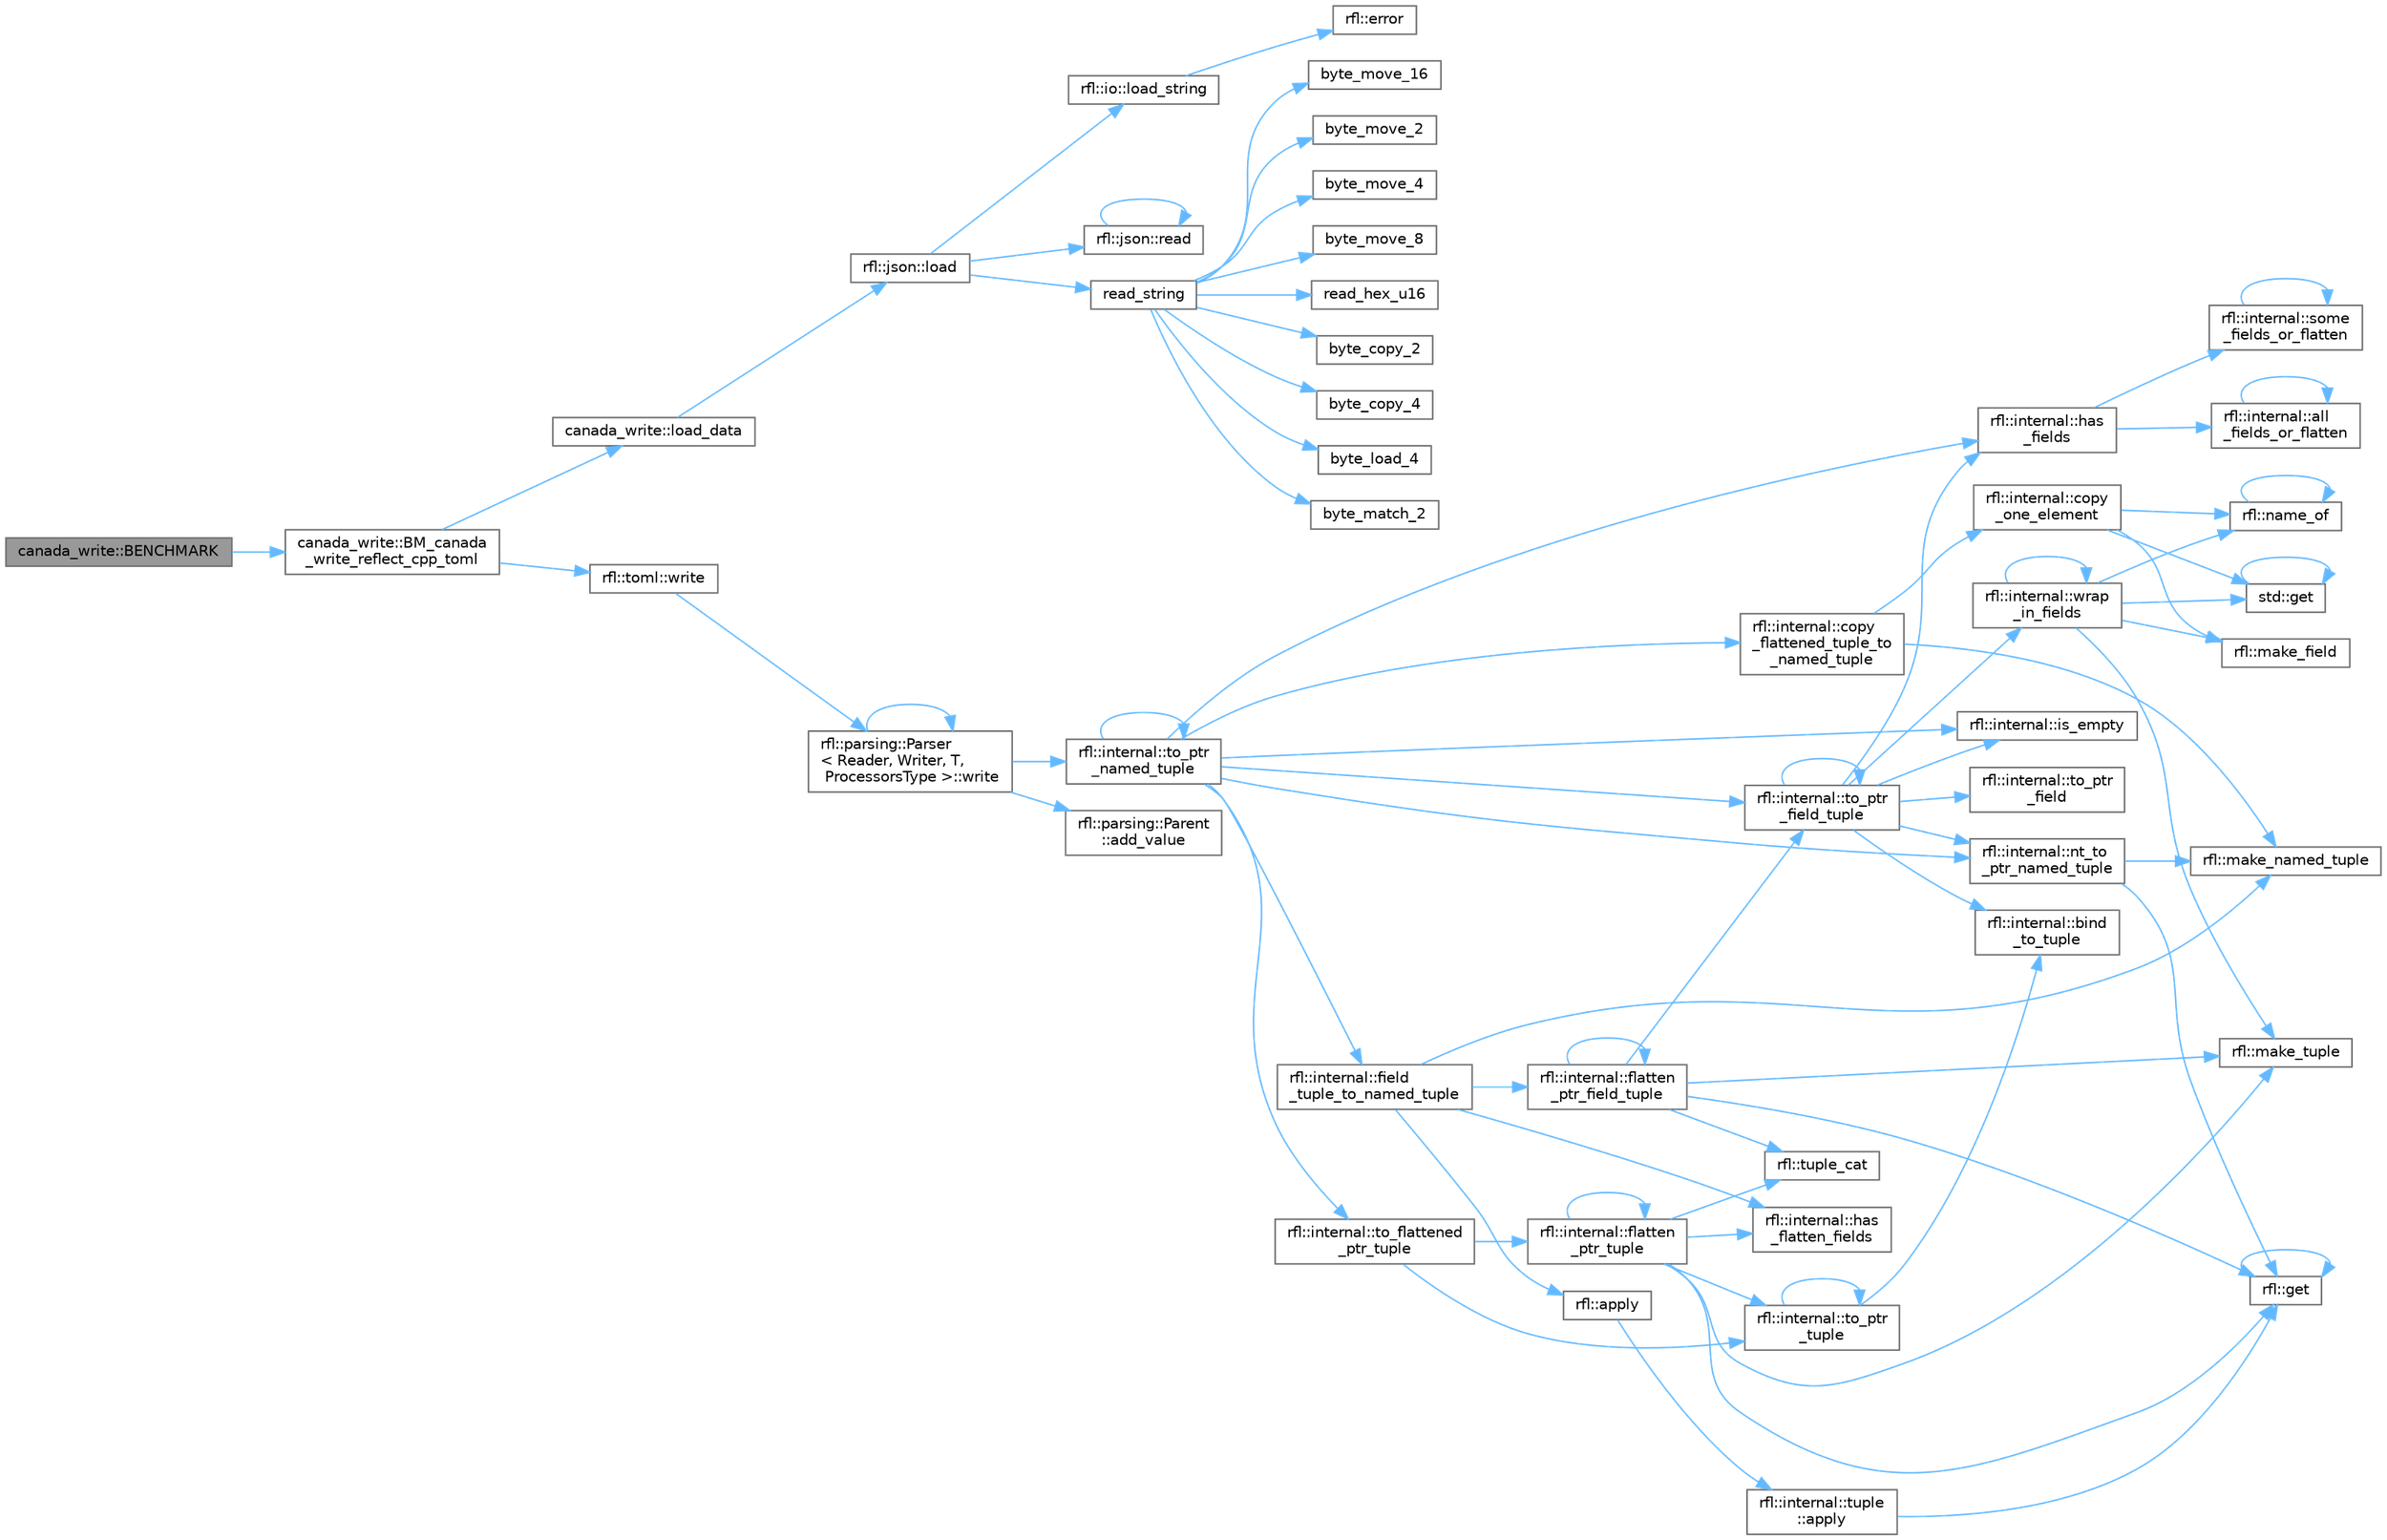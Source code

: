 digraph "canada_write::BENCHMARK"
{
 // LATEX_PDF_SIZE
  bgcolor="transparent";
  edge [fontname=Helvetica,fontsize=10,labelfontname=Helvetica,labelfontsize=10];
  node [fontname=Helvetica,fontsize=10,shape=box,height=0.2,width=0.4];
  rankdir="LR";
  Node1 [id="Node000001",label="canada_write::BENCHMARK",height=0.2,width=0.4,color="gray40", fillcolor="grey60", style="filled", fontcolor="black",tooltip=" "];
  Node1 -> Node2 [id="edge78_Node000001_Node000002",color="steelblue1",style="solid",tooltip=" "];
  Node2 [id="Node000002",label="canada_write::BM_canada\l_write_reflect_cpp_toml",height=0.2,width=0.4,color="grey40", fillcolor="white", style="filled",URL="$namespacecanada__write.html#a1492702a09ced155cbbd17fb9463339a",tooltip=" "];
  Node2 -> Node3 [id="edge79_Node000002_Node000003",color="steelblue1",style="solid",tooltip=" "];
  Node3 [id="Node000003",label="canada_write::load_data",height=0.2,width=0.4,color="grey40", fillcolor="white", style="filled",URL="$namespacecanada__write.html#a77ee77f85d1f753898b945d50691b573",tooltip=" "];
  Node3 -> Node4 [id="edge80_Node000003_Node000004",color="steelblue1",style="solid",tooltip=" "];
  Node4 [id="Node000004",label="rfl::json::load",height=0.2,width=0.4,color="grey40", fillcolor="white", style="filled",URL="$namespacerfl_1_1json.html#ad44cd984a06c20921fc621d115e17cab",tooltip=" "];
  Node4 -> Node5 [id="edge81_Node000004_Node000005",color="steelblue1",style="solid",tooltip=" "];
  Node5 [id="Node000005",label="rfl::io::load_string",height=0.2,width=0.4,color="grey40", fillcolor="white", style="filled",URL="$namespacerfl_1_1io.html#abef8f6773d8fd7258ba35772521c371a",tooltip=" "];
  Node5 -> Node6 [id="edge82_Node000005_Node000006",color="steelblue1",style="solid",tooltip=" "];
  Node6 [id="Node000006",label="rfl::error",height=0.2,width=0.4,color="grey40", fillcolor="white", style="filled",URL="$namespacerfl.html#a6625864c6c297dfdc3d3c3ee3181dd8c",tooltip="Shorthand for unexpected error."];
  Node4 -> Node7 [id="edge83_Node000004_Node000007",color="steelblue1",style="solid",tooltip=" "];
  Node7 [id="Node000007",label="rfl::json::read",height=0.2,width=0.4,color="grey40", fillcolor="white", style="filled",URL="$namespacerfl_1_1json.html#a905573518eca04a9c269d1bb32de7dd1",tooltip="Parses an object from a JSON var."];
  Node7 -> Node7 [id="edge84_Node000007_Node000007",color="steelblue1",style="solid",tooltip=" "];
  Node4 -> Node8 [id="edge85_Node000004_Node000008",color="steelblue1",style="solid",tooltip=" "];
  Node8 [id="Node000008",label="read_string",height=0.2,width=0.4,color="grey40", fillcolor="white", style="filled",URL="$yyjson_8c.html#a804945ea7ab88a55f6c71afe2ef28508",tooltip=" "];
  Node8 -> Node9 [id="edge86_Node000008_Node000009",color="steelblue1",style="solid",tooltip=" "];
  Node9 [id="Node000009",label="byte_copy_2",height=0.2,width=0.4,color="grey40", fillcolor="white", style="filled",URL="$yyjson_8c.html#ac6a11726824f52b6413a67488f5a3152",tooltip=" "];
  Node8 -> Node10 [id="edge87_Node000008_Node000010",color="steelblue1",style="solid",tooltip=" "];
  Node10 [id="Node000010",label="byte_copy_4",height=0.2,width=0.4,color="grey40", fillcolor="white", style="filled",URL="$yyjson_8c.html#a98219967baeab34ab615b4ccda0df146",tooltip=" "];
  Node8 -> Node11 [id="edge88_Node000008_Node000011",color="steelblue1",style="solid",tooltip=" "];
  Node11 [id="Node000011",label="byte_load_4",height=0.2,width=0.4,color="grey40", fillcolor="white", style="filled",URL="$yyjson_8c.html#a87c460a03bebacd0dcdad97440488c2b",tooltip=" "];
  Node8 -> Node12 [id="edge89_Node000008_Node000012",color="steelblue1",style="solid",tooltip=" "];
  Node12 [id="Node000012",label="byte_match_2",height=0.2,width=0.4,color="grey40", fillcolor="white", style="filled",URL="$yyjson_8c.html#a3a0b543ccc96758e3d9632773ab82632",tooltip=" "];
  Node8 -> Node13 [id="edge90_Node000008_Node000013",color="steelblue1",style="solid",tooltip=" "];
  Node13 [id="Node000013",label="byte_move_16",height=0.2,width=0.4,color="grey40", fillcolor="white", style="filled",URL="$yyjson_8c.html#a133d71145abef5ab727e5d3bc7d7d3cc",tooltip=" "];
  Node8 -> Node14 [id="edge91_Node000008_Node000014",color="steelblue1",style="solid",tooltip=" "];
  Node14 [id="Node000014",label="byte_move_2",height=0.2,width=0.4,color="grey40", fillcolor="white", style="filled",URL="$yyjson_8c.html#a937b93922fffb9ba4853a8c20954aa5b",tooltip=" "];
  Node8 -> Node15 [id="edge92_Node000008_Node000015",color="steelblue1",style="solid",tooltip=" "];
  Node15 [id="Node000015",label="byte_move_4",height=0.2,width=0.4,color="grey40", fillcolor="white", style="filled",URL="$yyjson_8c.html#aa5ca17990694a6718874be6817b38ed4",tooltip=" "];
  Node8 -> Node16 [id="edge93_Node000008_Node000016",color="steelblue1",style="solid",tooltip=" "];
  Node16 [id="Node000016",label="byte_move_8",height=0.2,width=0.4,color="grey40", fillcolor="white", style="filled",URL="$yyjson_8c.html#a358fd32f651a73a41814fb2229dae049",tooltip=" "];
  Node8 -> Node17 [id="edge94_Node000008_Node000017",color="steelblue1",style="solid",tooltip=" "];
  Node17 [id="Node000017",label="read_hex_u16",height=0.2,width=0.4,color="grey40", fillcolor="white", style="filled",URL="$yyjson_8c.html#add45e53bf46ccf2467cc535d9bd89717",tooltip=" "];
  Node2 -> Node18 [id="edge95_Node000002_Node000018",color="steelblue1",style="solid",tooltip=" "];
  Node18 [id="Node000018",label="rfl::toml::write",height=0.2,width=0.4,color="grey40", fillcolor="white", style="filled",URL="$namespacerfl_1_1toml.html#ac8fb8467129862f01e1312fef7176e0c",tooltip="Returns a TOML string."];
  Node18 -> Node19 [id="edge96_Node000018_Node000019",color="steelblue1",style="solid",tooltip=" "];
  Node19 [id="Node000019",label="rfl::parsing::Parser\l\< Reader, Writer, T,\l ProcessorsType \>::write",height=0.2,width=0.4,color="grey40", fillcolor="white", style="filled",URL="$structrfl_1_1parsing_1_1_parser.html#a16aeefd727355e095bfd19d6c69d3238",tooltip=" "];
  Node19 -> Node20 [id="edge97_Node000019_Node000020",color="steelblue1",style="solid",tooltip=" "];
  Node20 [id="Node000020",label="rfl::parsing::Parent\l::add_value",height=0.2,width=0.4,color="grey40", fillcolor="white", style="filled",URL="$structrfl_1_1parsing_1_1_parent.html#a8f7ebd2389ae6ec315a0e37bd66de63f",tooltip=" "];
  Node19 -> Node21 [id="edge98_Node000019_Node000021",color="steelblue1",style="solid",tooltip=" "];
  Node21 [id="Node000021",label="rfl::internal::to_ptr\l_named_tuple",height=0.2,width=0.4,color="grey40", fillcolor="white", style="filled",URL="$namespacerfl_1_1internal.html#a19594a7d66a271a8f893f2170217e299",tooltip=" "];
  Node21 -> Node22 [id="edge99_Node000021_Node000022",color="steelblue1",style="solid",tooltip=" "];
  Node22 [id="Node000022",label="rfl::internal::copy\l_flattened_tuple_to\l_named_tuple",height=0.2,width=0.4,color="grey40", fillcolor="white", style="filled",URL="$namespacerfl_1_1internal.html#aa4d84e91c691523bdf3dbf8832cba64c",tooltip=" "];
  Node22 -> Node23 [id="edge100_Node000022_Node000023",color="steelblue1",style="solid",tooltip=" "];
  Node23 [id="Node000023",label="rfl::internal::copy\l_one_element",height=0.2,width=0.4,color="grey40", fillcolor="white", style="filled",URL="$namespacerfl_1_1internal.html#a8a566443d85dd9fc0f2e6e4ae131ed55",tooltip=" "];
  Node23 -> Node24 [id="edge101_Node000023_Node000024",color="steelblue1",style="solid",tooltip=" "];
  Node24 [id="Node000024",label="std::get",height=0.2,width=0.4,color="grey40", fillcolor="white", style="filled",URL="$namespacestd.html#aae41d8280b7ccc3f0e0a0be2dab21c8f",tooltip="Gets an element by index."];
  Node24 -> Node24 [id="edge102_Node000024_Node000024",color="steelblue1",style="solid",tooltip=" "];
  Node23 -> Node25 [id="edge103_Node000023_Node000025",color="steelblue1",style="solid",tooltip=" "];
  Node25 [id="Node000025",label="rfl::make_field",height=0.2,width=0.4,color="grey40", fillcolor="white", style="filled",URL="$namespacerfl.html#afb5f68a22d5b6a42a5b4477c35559ce9",tooltip=" "];
  Node23 -> Node26 [id="edge104_Node000023_Node000026",color="steelblue1",style="solid",tooltip=" "];
  Node26 [id="Node000026",label="rfl::name_of",height=0.2,width=0.4,color="grey40", fillcolor="white", style="filled",URL="$namespacerfl.html#a90efd0c5575582354c25333fa30a8013",tooltip="Helper function to retrieve a name at compile time."];
  Node26 -> Node26 [id="edge105_Node000026_Node000026",color="steelblue1",style="solid",tooltip=" "];
  Node22 -> Node27 [id="edge106_Node000022_Node000027",color="steelblue1",style="solid",tooltip=" "];
  Node27 [id="Node000027",label="rfl::make_named_tuple",height=0.2,width=0.4,color="grey40", fillcolor="white", style="filled",URL="$namespacerfl.html#a19523aa875e6c36af474a97f28ed4002",tooltip="Explicit overload for creating empty named tuples."];
  Node21 -> Node28 [id="edge107_Node000021_Node000028",color="steelblue1",style="solid",tooltip=" "];
  Node28 [id="Node000028",label="rfl::internal::field\l_tuple_to_named_tuple",height=0.2,width=0.4,color="grey40", fillcolor="white", style="filled",URL="$namespacerfl_1_1internal.html#a923e1c7faefca7c7af6ec3d7aecccba0",tooltip=" "];
  Node28 -> Node29 [id="edge108_Node000028_Node000029",color="steelblue1",style="solid",tooltip=" "];
  Node29 [id="Node000029",label="rfl::apply",height=0.2,width=0.4,color="grey40", fillcolor="white", style="filled",URL="$namespacerfl.html#aaa94742afd7fde0d6d6cc59ae6d92989",tooltip=" "];
  Node29 -> Node30 [id="edge109_Node000029_Node000030",color="steelblue1",style="solid",tooltip=" "];
  Node30 [id="Node000030",label="rfl::internal::tuple\l::apply",height=0.2,width=0.4,color="grey40", fillcolor="white", style="filled",URL="$namespacerfl_1_1internal_1_1tuple.html#a5fe21ddba2943f200bc6c6e4d8d34e54",tooltip=" "];
  Node30 -> Node31 [id="edge110_Node000030_Node000031",color="steelblue1",style="solid",tooltip=" "];
  Node31 [id="Node000031",label="rfl::get",height=0.2,width=0.4,color="grey40", fillcolor="white", style="filled",URL="$namespacerfl.html#ac379420409251e5a3c0bea4a701daf0a",tooltip="Gets a field by index."];
  Node31 -> Node31 [id="edge111_Node000031_Node000031",color="steelblue1",style="solid",tooltip=" "];
  Node28 -> Node32 [id="edge112_Node000028_Node000032",color="steelblue1",style="solid",tooltip=" "];
  Node32 [id="Node000032",label="rfl::internal::flatten\l_ptr_field_tuple",height=0.2,width=0.4,color="grey40", fillcolor="white", style="filled",URL="$namespacerfl_1_1internal.html#ae729ffba37ab19a6426f80c6ef26e2d6",tooltip=" "];
  Node32 -> Node32 [id="edge113_Node000032_Node000032",color="steelblue1",style="solid",tooltip=" "];
  Node32 -> Node31 [id="edge114_Node000032_Node000031",color="steelblue1",style="solid",tooltip=" "];
  Node32 -> Node33 [id="edge115_Node000032_Node000033",color="steelblue1",style="solid",tooltip=" "];
  Node33 [id="Node000033",label="rfl::make_tuple",height=0.2,width=0.4,color="grey40", fillcolor="white", style="filled",URL="$namespacerfl.html#ac71a9ec8b4d8fd347719083ec38c00f9",tooltip=" "];
  Node32 -> Node34 [id="edge116_Node000032_Node000034",color="steelblue1",style="solid",tooltip=" "];
  Node34 [id="Node000034",label="rfl::internal::to_ptr\l_field_tuple",height=0.2,width=0.4,color="grey40", fillcolor="white", style="filled",URL="$namespacerfl_1_1internal.html#a4c5ce682ef0d85a0edc5fc36074815d2",tooltip=" "];
  Node34 -> Node35 [id="edge117_Node000034_Node000035",color="steelblue1",style="solid",tooltip=" "];
  Node35 [id="Node000035",label="rfl::internal::bind\l_to_tuple",height=0.2,width=0.4,color="grey40", fillcolor="white", style="filled",URL="$namespacerfl_1_1internal.html#aaccfbbd07ded0a84498cea052cb3d443",tooltip=" "];
  Node34 -> Node36 [id="edge118_Node000034_Node000036",color="steelblue1",style="solid",tooltip=" "];
  Node36 [id="Node000036",label="rfl::internal::has\l_fields",height=0.2,width=0.4,color="grey40", fillcolor="white", style="filled",URL="$namespacerfl_1_1internal.html#a4bf6ff2224c907a5df21f524e650fd17",tooltip=" "];
  Node36 -> Node37 [id="edge119_Node000036_Node000037",color="steelblue1",style="solid",tooltip=" "];
  Node37 [id="Node000037",label="rfl::internal::all\l_fields_or_flatten",height=0.2,width=0.4,color="grey40", fillcolor="white", style="filled",URL="$namespacerfl_1_1internal.html#a012b9c8f5d6103eb084598eca9f9f631",tooltip=" "];
  Node37 -> Node37 [id="edge120_Node000037_Node000037",color="steelblue1",style="solid",tooltip=" "];
  Node36 -> Node38 [id="edge121_Node000036_Node000038",color="steelblue1",style="solid",tooltip=" "];
  Node38 [id="Node000038",label="rfl::internal::some\l_fields_or_flatten",height=0.2,width=0.4,color="grey40", fillcolor="white", style="filled",URL="$namespacerfl_1_1internal.html#a71c929c1a514d827549eb15d4355de92",tooltip=" "];
  Node38 -> Node38 [id="edge122_Node000038_Node000038",color="steelblue1",style="solid",tooltip=" "];
  Node34 -> Node39 [id="edge123_Node000034_Node000039",color="steelblue1",style="solid",tooltip=" "];
  Node39 [id="Node000039",label="rfl::internal::is_empty",height=0.2,width=0.4,color="grey40", fillcolor="white", style="filled",URL="$namespacerfl_1_1internal.html#a818161434e9e7892d403a7c92d7268fe",tooltip=" "];
  Node34 -> Node40 [id="edge124_Node000034_Node000040",color="steelblue1",style="solid",tooltip=" "];
  Node40 [id="Node000040",label="rfl::internal::nt_to\l_ptr_named_tuple",height=0.2,width=0.4,color="grey40", fillcolor="white", style="filled",URL="$namespacerfl_1_1internal.html#a444ef522c6d66572aa5cd3ccde829885",tooltip=" "];
  Node40 -> Node31 [id="edge125_Node000040_Node000031",color="steelblue1",style="solid",tooltip=" "];
  Node40 -> Node27 [id="edge126_Node000040_Node000027",color="steelblue1",style="solid",tooltip=" "];
  Node34 -> Node41 [id="edge127_Node000034_Node000041",color="steelblue1",style="solid",tooltip=" "];
  Node41 [id="Node000041",label="rfl::internal::to_ptr\l_field",height=0.2,width=0.4,color="grey40", fillcolor="white", style="filled",URL="$namespacerfl_1_1internal.html#ab7e2b5fa9d320f0c9a301fbe22ebc677",tooltip=" "];
  Node34 -> Node34 [id="edge128_Node000034_Node000034",color="steelblue1",style="solid",tooltip=" "];
  Node34 -> Node42 [id="edge129_Node000034_Node000042",color="steelblue1",style="solid",tooltip=" "];
  Node42 [id="Node000042",label="rfl::internal::wrap\l_in_fields",height=0.2,width=0.4,color="grey40", fillcolor="white", style="filled",URL="$namespacerfl_1_1internal.html#a75a4f615c45abce17e710e72514498d7",tooltip=" "];
  Node42 -> Node24 [id="edge130_Node000042_Node000024",color="steelblue1",style="solid",tooltip=" "];
  Node42 -> Node25 [id="edge131_Node000042_Node000025",color="steelblue1",style="solid",tooltip=" "];
  Node42 -> Node33 [id="edge132_Node000042_Node000033",color="steelblue1",style="solid",tooltip=" "];
  Node42 -> Node26 [id="edge133_Node000042_Node000026",color="steelblue1",style="solid",tooltip=" "];
  Node42 -> Node42 [id="edge134_Node000042_Node000042",color="steelblue1",style="solid",tooltip=" "];
  Node32 -> Node43 [id="edge135_Node000032_Node000043",color="steelblue1",style="solid",tooltip=" "];
  Node43 [id="Node000043",label="rfl::tuple_cat",height=0.2,width=0.4,color="grey40", fillcolor="white", style="filled",URL="$namespacerfl.html#ad4738e8acd2a03b1b2b01c6caa6b27e9",tooltip=" "];
  Node28 -> Node44 [id="edge136_Node000028_Node000044",color="steelblue1",style="solid",tooltip=" "];
  Node44 [id="Node000044",label="rfl::internal::has\l_flatten_fields",height=0.2,width=0.4,color="grey40", fillcolor="white", style="filled",URL="$namespacerfl_1_1internal.html#a60f5d02505f61eabff343c2f5e9c7dbe",tooltip=" "];
  Node28 -> Node27 [id="edge137_Node000028_Node000027",color="steelblue1",style="solid",tooltip=" "];
  Node21 -> Node36 [id="edge138_Node000021_Node000036",color="steelblue1",style="solid",tooltip=" "];
  Node21 -> Node39 [id="edge139_Node000021_Node000039",color="steelblue1",style="solid",tooltip=" "];
  Node21 -> Node40 [id="edge140_Node000021_Node000040",color="steelblue1",style="solid",tooltip=" "];
  Node21 -> Node45 [id="edge141_Node000021_Node000045",color="steelblue1",style="solid",tooltip=" "];
  Node45 [id="Node000045",label="rfl::internal::to_flattened\l_ptr_tuple",height=0.2,width=0.4,color="grey40", fillcolor="white", style="filled",URL="$namespacerfl_1_1internal.html#abe898ac2971112070bfbcc91def971d6",tooltip=" "];
  Node45 -> Node46 [id="edge142_Node000045_Node000046",color="steelblue1",style="solid",tooltip=" "];
  Node46 [id="Node000046",label="rfl::internal::flatten\l_ptr_tuple",height=0.2,width=0.4,color="grey40", fillcolor="white", style="filled",URL="$namespacerfl_1_1internal.html#a3a901d356d0602482acd2f0861f8b472",tooltip=" "];
  Node46 -> Node46 [id="edge143_Node000046_Node000046",color="steelblue1",style="solid",tooltip=" "];
  Node46 -> Node31 [id="edge144_Node000046_Node000031",color="steelblue1",style="solid",tooltip=" "];
  Node46 -> Node44 [id="edge145_Node000046_Node000044",color="steelblue1",style="solid",tooltip=" "];
  Node46 -> Node33 [id="edge146_Node000046_Node000033",color="steelblue1",style="solid",tooltip=" "];
  Node46 -> Node47 [id="edge147_Node000046_Node000047",color="steelblue1",style="solid",tooltip=" "];
  Node47 [id="Node000047",label="rfl::internal::to_ptr\l_tuple",height=0.2,width=0.4,color="grey40", fillcolor="white", style="filled",URL="$namespacerfl_1_1internal.html#a3a36b92d743023e52d9ba1b74cc5fbd1",tooltip=" "];
  Node47 -> Node35 [id="edge148_Node000047_Node000035",color="steelblue1",style="solid",tooltip=" "];
  Node47 -> Node47 [id="edge149_Node000047_Node000047",color="steelblue1",style="solid",tooltip=" "];
  Node46 -> Node43 [id="edge150_Node000046_Node000043",color="steelblue1",style="solid",tooltip=" "];
  Node45 -> Node47 [id="edge151_Node000045_Node000047",color="steelblue1",style="solid",tooltip=" "];
  Node21 -> Node34 [id="edge152_Node000021_Node000034",color="steelblue1",style="solid",tooltip=" "];
  Node21 -> Node21 [id="edge153_Node000021_Node000021",color="steelblue1",style="solid",tooltip=" "];
  Node19 -> Node19 [id="edge154_Node000019_Node000019",color="steelblue1",style="solid",tooltip=" "];
}
